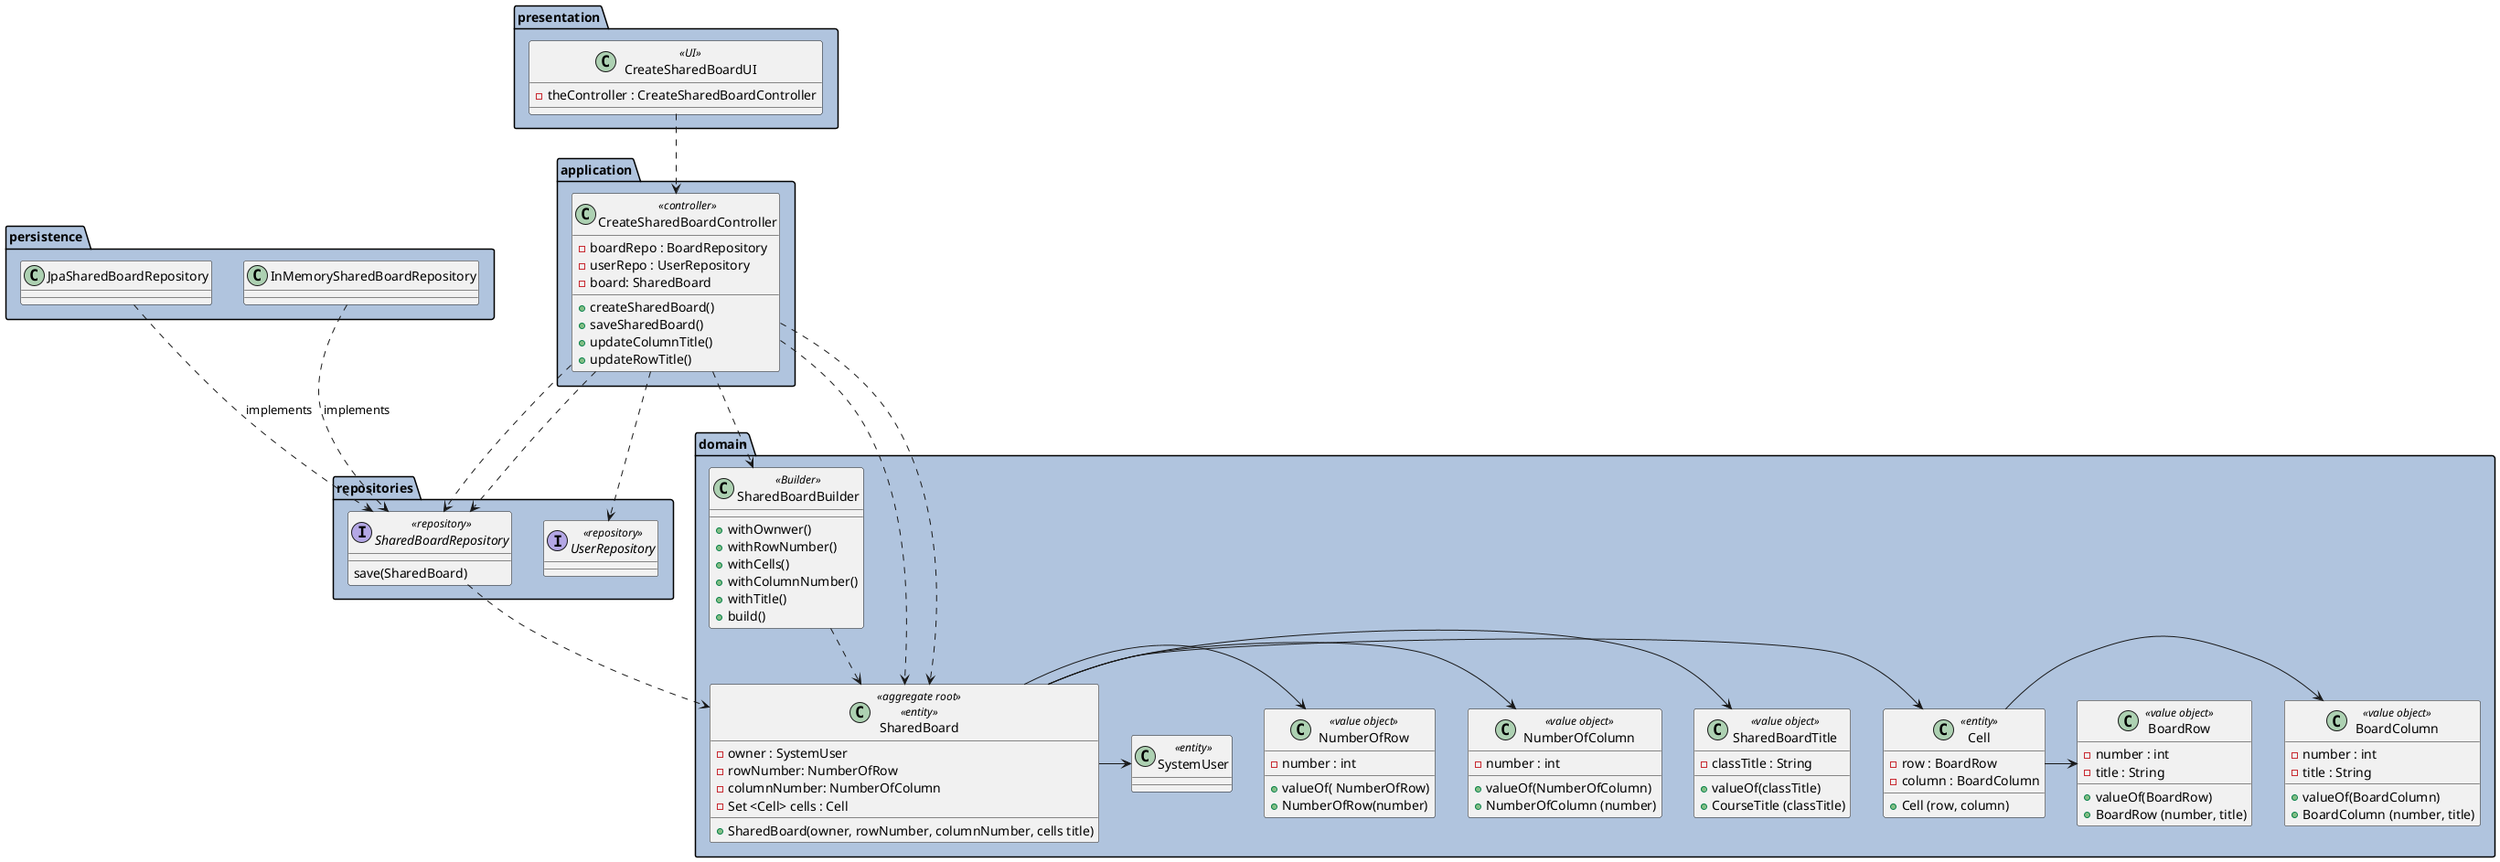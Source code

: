 @startuml
'https://plantuml.com/class-diagram

package "presentation" #LightSteelBlue {
    class CreateSharedBoardUI <<UI>>{
    - theController : CreateSharedBoardController
    }
}

package "domain" #LightSteelBlue {
    class SharedBoard <<aggregate root>> <<entity>>{
    -owner : SystemUser
    -rowNumber: NumberOfRow
    - columnNumber: NumberOfColumn
    - Set <Cell> cells : Cell
    + SharedBoard(owner, rowNumber, columnNumber, cells title)
    }


    class SharedBoardTitle <<value object>>{
    - classTitle : String
    + valueOf(classTitle)
    +  CourseTitle (classTitle)
    }

    class BoardColumn <<value object>>{
        - number : int
        -title : String
        + valueOf(BoardColumn)
        +  BoardColumn (number, title)
     }
     
     class BoardRow <<value object>>{
             - number : int
             -title : String
             + valueOf(BoardRow)
             +  BoardRow (number, title)
          }

      class Cell <<entity>>{
             - row : BoardRow
             - column : BoardColumn
             +  Cell (row, column)
       }

        class SystemUser<<entity>>{

        }

        class NumberOfColumn <<value object>>{
               - number : int
               + valueOf(NumberOfColumn)
               + NumberOfColumn (number)
            }

            class NumberOfRow <<value object>>{
                    - number : int
                    + valueOf( NumberOfRow)
                    +   NumberOfRow(number)
                 }


        class SharedBoardBuilder <<Builder>>{
        +withOwnwer()
        +withRowNumber()
        +withCells()
        +withColumnNumber()
        +withTitle()
        +build()
        }

}

package "repositories" #LightSteelBlue {

    interface SharedBoardRepository <<repository>>{
    save(SharedBoard)
    }

    interface  UserRepository <<repository>>{

        }
}

package "application" #LightSteelBlue {
 class CreateSharedBoardController <<controller>>{
    - boardRepo : BoardRepository
    - userRepo : UserRepository
    - board: SharedBoard
    +createSharedBoard()
    +saveSharedBoard()
    +updateColumnTitle()
    +updateRowTitle()
    }
}

package "persistence" #LightSteelBlue {
    class JpaSharedBoardRepository {
    }

    class InMemorySharedBoardRepository {
    }

}

CreateSharedBoardUI .-> CreateSharedBoardController
CreateSharedBoardController .-> SharedBoardRepository
CreateSharedBoardController .-> UserRepository
CreateSharedBoardController .-> SharedBoard

SharedBoard -> Cell
SharedBoard -> SharedBoardTitle
SharedBoard -> NumberOfColumn
SharedBoard -> NumberOfRow
SharedBoard -> SystemUser
Cell -> BoardColumn
Cell -> BoardRow
CreateSharedBoardController .-> SharedBoardRepository
CreateSharedBoardController .-> SharedBoard
SharedBoardRepository .-> SharedBoard
JpaSharedBoardRepository .-> SharedBoardRepository : implements
InMemorySharedBoardRepository .-> SharedBoardRepository: implements
CreateSharedBoardController .-> SharedBoardBuilder
SharedBoardBuilder.-> SharedBoard

@enduml